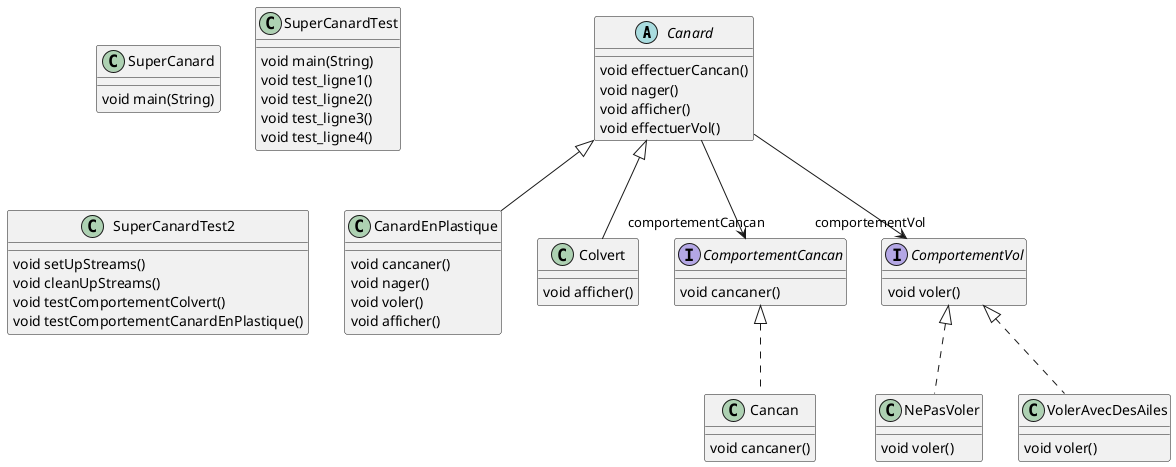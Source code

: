 @startuml

' definitions
' -----------

' package ""
abstract Canard
class CanardEnPlastique
class CanardEnPlastique
class Cancan
class Colvert
interface ComportementCancan
interface ComportementVol
class NePasVoler
class SuperCanard
class SuperCanardTest
class SuperCanardTest2
class VolerAvecDesAiles
' end package

Canard  --> "comportementVol" ComportementVol
Canard  --> "comportementCancan" ComportementCancan
' content
' -------

' Canard:
Canard : void effectuerCancan()
Canard : void nager()
Canard : void afficher()
Canard : void effectuerVol()

' Colvert:
Canard <|-- Colvert
Colvert : void afficher()

' CanardEnPlastique:

' SuperCanardTest:
SuperCanardTest : void main(String)
SuperCanardTest : void test_ligne1()
SuperCanardTest : void test_ligne2()
SuperCanardTest : void test_ligne3()
SuperCanardTest : void test_ligne4()

' SuperCanardTest2:
SuperCanardTest2 : void setUpStreams()
SuperCanardTest2 : void cleanUpStreams()
SuperCanardTest2 : void testComportementColvert()
SuperCanardTest2 : void testComportementCanardEnPlastique()

' ComportementCancan:
ComportementCancan : void cancaner()

' NePasVoler:
ComportementVol <|.. NePasVoler
NePasVoler : void voler()

' VolerAvecDesAiles:
ComportementVol <|.. VolerAvecDesAiles
VolerAvecDesAiles : void voler()

' ComportementVol:
ComportementVol : void voler()

' Cancan:
ComportementCancan <|.. Cancan
Cancan : void cancaner()

' SuperCanard:
SuperCanard : void main(String)

' CanardEnPlastique:
Canard <|-- CanardEnPlastique
CanardEnPlastique : void cancaner()
CanardEnPlastique : void nager()
CanardEnPlastique : void voler()
CanardEnPlastique : void afficher()

@enduml
